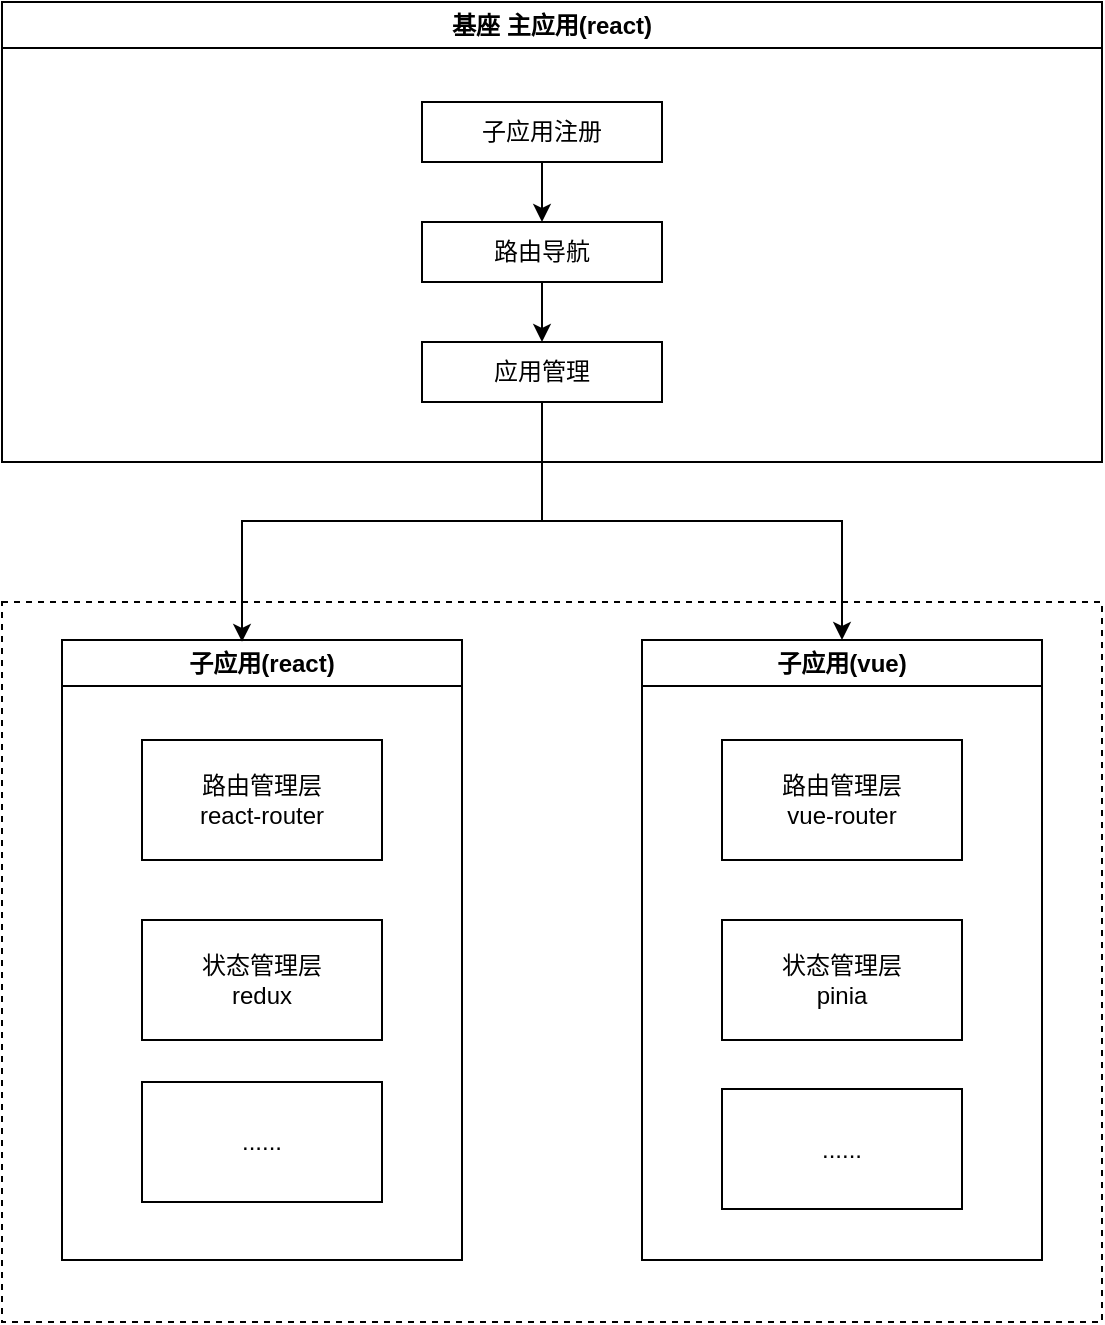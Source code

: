 <mxfile version="24.5.2" type="github">
  <diagram name="第 1 页" id="U7Rp-dIwu14BiRuE2ZPP">
    <mxGraphModel dx="1434" dy="746" grid="1" gridSize="10" guides="1" tooltips="1" connect="1" arrows="1" fold="1" page="1" pageScale="1" pageWidth="827" pageHeight="1169" math="0" shadow="0">
      <root>
        <mxCell id="0" />
        <mxCell id="1" parent="0" />
        <mxCell id="RFR3NwTFFS6F0SNPxmYo-111" value="" style="rounded=0;whiteSpace=wrap;html=1;dashed=1;" parent="1" vertex="1">
          <mxGeometry x="570" y="860" width="550" height="360" as="geometry" />
        </mxCell>
        <mxCell id="RFR3NwTFFS6F0SNPxmYo-58" value="子应用(react)" style="swimlane;whiteSpace=wrap;html=1;" parent="1" vertex="1">
          <mxGeometry x="600" y="879" width="200" height="310" as="geometry" />
        </mxCell>
        <mxCell id="RFR3NwTFFS6F0SNPxmYo-59" value="路由管理层&lt;div&gt;react-router&lt;/div&gt;" style="whiteSpace=wrap;html=1;" parent="RFR3NwTFFS6F0SNPxmYo-58" vertex="1">
          <mxGeometry x="40" y="50" width="120" height="60" as="geometry" />
        </mxCell>
        <mxCell id="RFR3NwTFFS6F0SNPxmYo-60" value="状态管理层&lt;div&gt;redux&lt;/div&gt;" style="whiteSpace=wrap;html=1;" parent="RFR3NwTFFS6F0SNPxmYo-58" vertex="1">
          <mxGeometry x="40" y="140" width="120" height="60" as="geometry" />
        </mxCell>
        <mxCell id="RFR3NwTFFS6F0SNPxmYo-62" value="子应用(vue)" style="swimlane;whiteSpace=wrap;html=1;startSize=23;" parent="1" vertex="1">
          <mxGeometry x="890" y="879" width="200" height="310" as="geometry" />
        </mxCell>
        <mxCell id="RFR3NwTFFS6F0SNPxmYo-63" value="路由管理层&lt;div&gt;vue-router&lt;/div&gt;" style="whiteSpace=wrap;html=1;" parent="RFR3NwTFFS6F0SNPxmYo-62" vertex="1">
          <mxGeometry x="40" y="50" width="120" height="60" as="geometry" />
        </mxCell>
        <mxCell id="RFR3NwTFFS6F0SNPxmYo-64" value="状态管理层&lt;div&gt;pinia&lt;/div&gt;" style="whiteSpace=wrap;html=1;" parent="RFR3NwTFFS6F0SNPxmYo-62" vertex="1">
          <mxGeometry x="40" y="140" width="120" height="60" as="geometry" />
        </mxCell>
        <mxCell id="RFR3NwTFFS6F0SNPxmYo-65" value="......" style="whiteSpace=wrap;html=1;" parent="RFR3NwTFFS6F0SNPxmYo-62" vertex="1">
          <mxGeometry x="40" y="224.5" width="120" height="60" as="geometry" />
        </mxCell>
        <mxCell id="RFR3NwTFFS6F0SNPxmYo-74" value="基座 主应用(react)" style="swimlane;whiteSpace=wrap;html=1;startSize=23;" parent="1" vertex="1">
          <mxGeometry x="570" y="560" width="550" height="230" as="geometry" />
        </mxCell>
        <mxCell id="RFR3NwTFFS6F0SNPxmYo-87" value="" style="edgeStyle=orthogonalEdgeStyle;rounded=0;orthogonalLoop=1;jettySize=auto;html=1;entryX=0.5;entryY=0;entryDx=0;entryDy=0;" parent="RFR3NwTFFS6F0SNPxmYo-74" source="RFR3NwTFFS6F0SNPxmYo-75" target="RFR3NwTFFS6F0SNPxmYo-80" edge="1">
          <mxGeometry relative="1" as="geometry" />
        </mxCell>
        <mxCell id="RFR3NwTFFS6F0SNPxmYo-75" value="子应用注册" style="whiteSpace=wrap;html=1;" parent="RFR3NwTFFS6F0SNPxmYo-74" vertex="1">
          <mxGeometry x="210" y="50" width="120" height="30" as="geometry" />
        </mxCell>
        <mxCell id="RFR3NwTFFS6F0SNPxmYo-88" value="" style="edgeStyle=orthogonalEdgeStyle;rounded=0;orthogonalLoop=1;jettySize=auto;html=1;" parent="RFR3NwTFFS6F0SNPxmYo-74" source="RFR3NwTFFS6F0SNPxmYo-80" target="RFR3NwTFFS6F0SNPxmYo-86" edge="1">
          <mxGeometry relative="1" as="geometry" />
        </mxCell>
        <mxCell id="RFR3NwTFFS6F0SNPxmYo-80" value="路由导航" style="whiteSpace=wrap;html=1;" parent="RFR3NwTFFS6F0SNPxmYo-74" vertex="1">
          <mxGeometry x="210" y="110" width="120" height="30" as="geometry" />
        </mxCell>
        <mxCell id="RFR3NwTFFS6F0SNPxmYo-86" value="应用管理" style="whiteSpace=wrap;html=1;" parent="RFR3NwTFFS6F0SNPxmYo-74" vertex="1">
          <mxGeometry x="210" y="170" width="120" height="30" as="geometry" />
        </mxCell>
        <mxCell id="Cmi3cMy7oh4MFA1Wg4-E-1" value="" style="edgeStyle=orthogonalEdgeStyle;rounded=0;orthogonalLoop=1;jettySize=auto;html=1;exitX=0.5;exitY=1;exitDx=0;exitDy=0;entryX=0.45;entryY=0.003;entryDx=0;entryDy=0;entryPerimeter=0;" edge="1" parent="1" source="RFR3NwTFFS6F0SNPxmYo-86" target="RFR3NwTFFS6F0SNPxmYo-58">
          <mxGeometry relative="1" as="geometry">
            <mxPoint x="760" y="710" as="sourcePoint" />
            <mxPoint x="840" y="859" as="targetPoint" />
          </mxGeometry>
        </mxCell>
        <mxCell id="Cmi3cMy7oh4MFA1Wg4-E-2" value="......" style="whiteSpace=wrap;html=1;" vertex="1" parent="1">
          <mxGeometry x="640" y="1100" width="120" height="60" as="geometry" />
        </mxCell>
        <mxCell id="Cmi3cMy7oh4MFA1Wg4-E-3" value="" style="edgeStyle=orthogonalEdgeStyle;rounded=0;orthogonalLoop=1;jettySize=auto;html=1;exitX=0.5;exitY=1;exitDx=0;exitDy=0;entryX=0.5;entryY=0;entryDx=0;entryDy=0;" edge="1" parent="1" source="RFR3NwTFFS6F0SNPxmYo-86" target="RFR3NwTFFS6F0SNPxmYo-62">
          <mxGeometry relative="1" as="geometry">
            <mxPoint x="850" y="770" as="sourcePoint" />
            <mxPoint x="700" y="890" as="targetPoint" />
          </mxGeometry>
        </mxCell>
      </root>
    </mxGraphModel>
  </diagram>
</mxfile>
